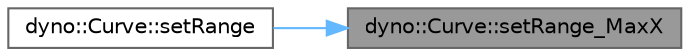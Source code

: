 digraph "dyno::Curve::setRange_MaxX"
{
 // LATEX_PDF_SIZE
  bgcolor="transparent";
  edge [fontname=Helvetica,fontsize=10,labelfontname=Helvetica,labelfontsize=10];
  node [fontname=Helvetica,fontsize=10,shape=box,height=0.2,width=0.4];
  rankdir="RL";
  Node1 [id="Node000001",label="dyno::Curve::setRange_MaxX",height=0.2,width=0.4,color="gray40", fillcolor="grey60", style="filled", fontcolor="black",tooltip=" "];
  Node1 -> Node2 [id="edge1_Node000001_Node000002",dir="back",color="steelblue1",style="solid",tooltip=" "];
  Node2 [id="Node000002",label="dyno::Curve::setRange",height=0.2,width=0.4,color="grey40", fillcolor="white", style="filled",URL="$classdyno_1_1_curve.html#a612b71a816bc3203eba2f3bc204587b1",tooltip=" "];
}
